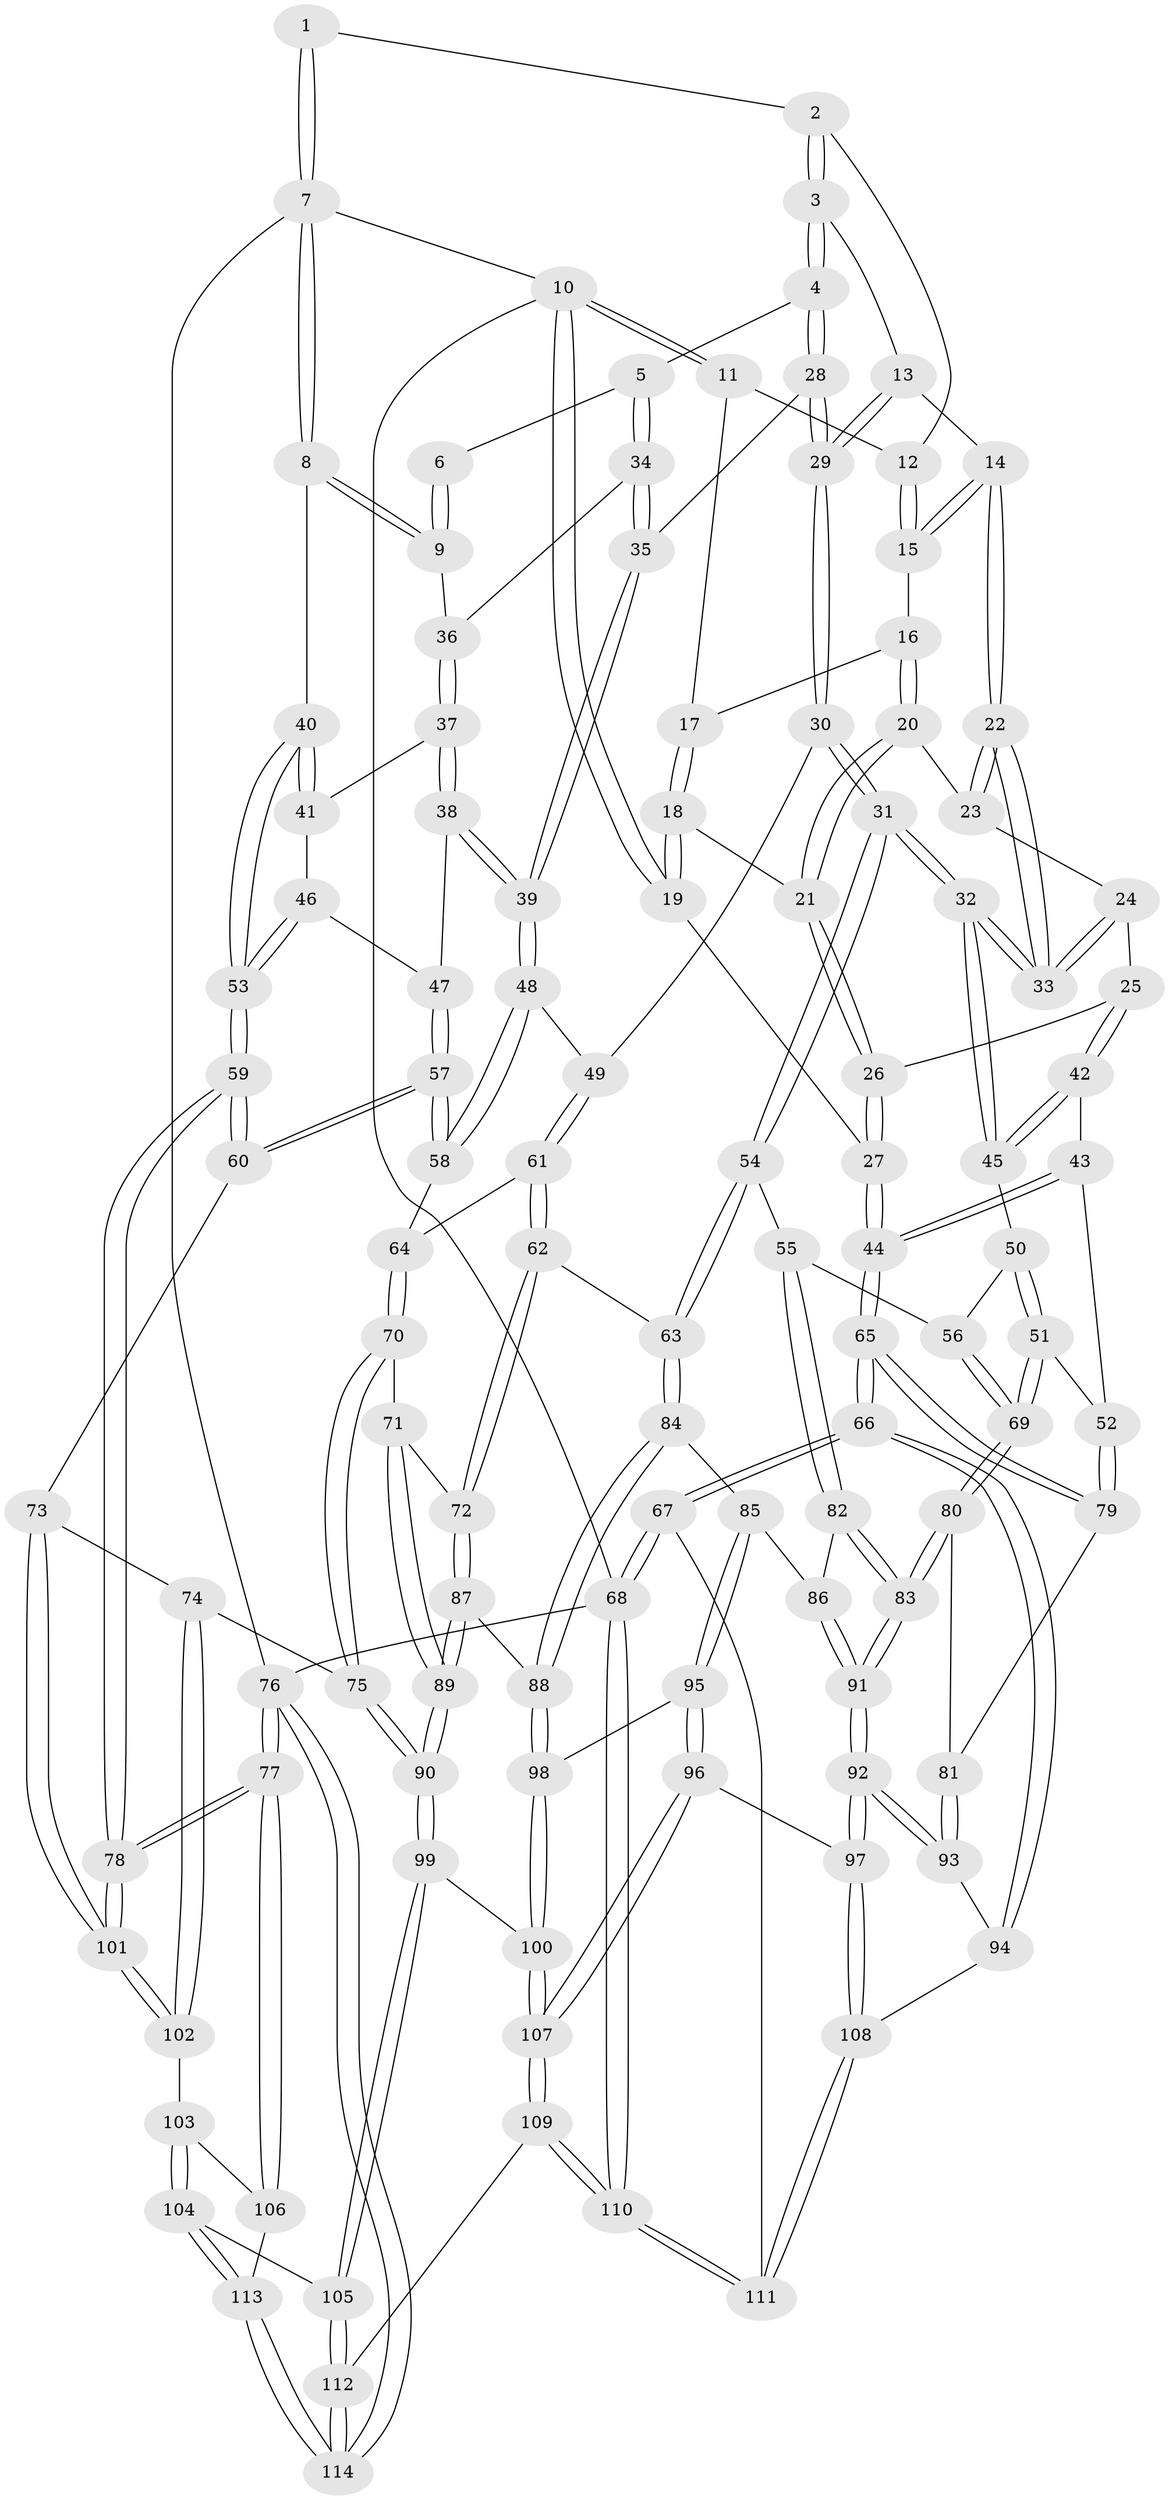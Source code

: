 // Generated by graph-tools (version 1.1) at 2025/51/03/09/25 03:51:08]
// undirected, 114 vertices, 282 edges
graph export_dot {
graph [start="1"]
  node [color=gray90,style=filled];
  1 [pos="+0.8790212192203837+0"];
  2 [pos="+0.46844474695822536+0"];
  3 [pos="+0.5028739334394746+0.08728857565863521"];
  4 [pos="+0.5797163824028647+0.14013933139958462"];
  5 [pos="+0.7338819223859651+0.1390866956949367"];
  6 [pos="+0.8754030047616389+0"];
  7 [pos="+1+0"];
  8 [pos="+1+0.12352455579300145"];
  9 [pos="+0.8881195864497917+0.2047500985209162"];
  10 [pos="+0+0"];
  11 [pos="+0.0284254419698641+0"];
  12 [pos="+0.18637879608604135+0"];
  13 [pos="+0.4181586474509189+0.14396259920052865"];
  14 [pos="+0.38904064851159403+0.1564453392069909"];
  15 [pos="+0.22882340193626535+0.03104966334236142"];
  16 [pos="+0.21808569004027092+0.057037491744370984"];
  17 [pos="+0.10574732850918594+0.10182729574498368"];
  18 [pos="+0.09615205690043131+0.13336112264186523"];
  19 [pos="+0+0.006073268985219086"];
  20 [pos="+0.19814502269160464+0.14550925303752735"];
  21 [pos="+0.13242683035342687+0.18275191176916944"];
  22 [pos="+0.3529076943082096+0.20041617454934352"];
  23 [pos="+0.2562213241766139+0.19111267515493705"];
  24 [pos="+0.21361887350372502+0.2593057882400533"];
  25 [pos="+0.11047752315608066+0.28205823119010354"];
  26 [pos="+0.10332042367816764+0.2694375673669945"];
  27 [pos="+0+0.13028744100822118"];
  28 [pos="+0.5608117453718902+0.3224195467728443"];
  29 [pos="+0.4985068709237045+0.3901338665295835"];
  30 [pos="+0.4977035835892908+0.3913884503492937"];
  31 [pos="+0.37864250676667494+0.43010210166661134"];
  32 [pos="+0.3426509868727635+0.3801374344310656"];
  33 [pos="+0.3365301620543393+0.3395295397181951"];
  34 [pos="+0.7371756764442556+0.142612096864945"];
  35 [pos="+0.6867431227488675+0.3432043853145354"];
  36 [pos="+0.8632052647220685+0.21184401173612982"];
  37 [pos="+0.8510568126587187+0.29298494008612985"];
  38 [pos="+0.7986583841365983+0.3566196866830779"];
  39 [pos="+0.7398272122282119+0.4039904242069721"];
  40 [pos="+1+0.4038635701022612"];
  41 [pos="+0.8729201191461505+0.31972984654469727"];
  42 [pos="+0.11477864117148488+0.31904782604497584"];
  43 [pos="+0.06555703123659722+0.36950455186365966"];
  44 [pos="+0+0.395376538321354"];
  45 [pos="+0.16270428467617698+0.36266482787087695"];
  46 [pos="+0.9173765660942561+0.396605336051454"];
  47 [pos="+0.888692563396572+0.43579263559446046"];
  48 [pos="+0.7378070658206474+0.4248663713596598"];
  49 [pos="+0.5333431972637823+0.4236302548044326"];
  50 [pos="+0.1601650905554159+0.41108762370798596"];
  51 [pos="+0.07595863548342052+0.5372289879988251"];
  52 [pos="+0.05282763206453618+0.5302819717021443"];
  53 [pos="+1+0.41576894846904144"];
  54 [pos="+0.35806144783542815+0.49827864377398673"];
  55 [pos="+0.3247003979909779+0.5190119083263731"];
  56 [pos="+0.23708686798540543+0.5190387891520408"];
  57 [pos="+0.854251225394718+0.551198965441549"];
  58 [pos="+0.7423345444809267+0.45482527346159307"];
  59 [pos="+1+0.5979015966784949"];
  60 [pos="+0.8591572147672476+0.5601368707020941"];
  61 [pos="+0.6016288170081626+0.5281011341146079"];
  62 [pos="+0.4680935291636557+0.6002270563412984"];
  63 [pos="+0.42244382417981635+0.5782650042156143"];
  64 [pos="+0.6309996160200285+0.5430581702112948"];
  65 [pos="+0+0.5485654067760531"];
  66 [pos="+0+0.8125532879215054"];
  67 [pos="+0+1"];
  68 [pos="+0+1"];
  69 [pos="+0.10985813695911968+0.5599495136381629"];
  70 [pos="+0.6483464794409058+0.6192491089033892"];
  71 [pos="+0.6274198971463644+0.6352184927679657"];
  72 [pos="+0.4772850979106672+0.6126518743265214"];
  73 [pos="+0.7921137261584429+0.6543467332665064"];
  74 [pos="+0.7754049369256344+0.6744474630184295"];
  75 [pos="+0.716986633886917+0.6549438481111463"];
  76 [pos="+1+1"];
  77 [pos="+1+1"];
  78 [pos="+1+0.7978882801348898"];
  79 [pos="+0+0.5531581833854758"];
  80 [pos="+0.12907670464320967+0.6371495681934728"];
  81 [pos="+0.04355586446137007+0.6898830077739327"];
  82 [pos="+0.2907671175054058+0.6059890254140373"];
  83 [pos="+0.1575438684496173+0.671916526495533"];
  84 [pos="+0.3946221925399413+0.6779058986023739"];
  85 [pos="+0.3314289891141636+0.7058043555873469"];
  86 [pos="+0.29869440341856707+0.686919145304816"];
  87 [pos="+0.5023060756989574+0.6873035120123874"];
  88 [pos="+0.42016199972109414+0.7217755179710104"];
  89 [pos="+0.5544638810229221+0.743170572281108"];
  90 [pos="+0.5629023530116765+0.8197739352931922"];
  91 [pos="+0.18352177144190607+0.7788639527874637"];
  92 [pos="+0.17876490090635633+0.8082515080190312"];
  93 [pos="+0.03701208537691698+0.7354509513920047"];
  94 [pos="+0+0.7911229495654699"];
  95 [pos="+0.36492524785372166+0.8149864406423959"];
  96 [pos="+0.3182325684309786+0.8554911166319403"];
  97 [pos="+0.17952284577439828+0.8130180345736998"];
  98 [pos="+0.41018770509325836+0.8022312303540711"];
  99 [pos="+0.5629112785145223+0.8280912078048519"];
  100 [pos="+0.5484884675326265+0.83431172801014"];
  101 [pos="+1+0.7887681895668479"];
  102 [pos="+0.7861231071110972+0.7722421502634141"];
  103 [pos="+0.7818188079951989+0.7805278154482092"];
  104 [pos="+0.6855065782221924+0.8523671808278848"];
  105 [pos="+0.5935055909742604+0.8413580133407345"];
  106 [pos="+0.8588764510586624+0.9049241180245234"];
  107 [pos="+0.3878327304685757+1"];
  108 [pos="+0.1415483289028959+0.8636001135046423"];
  109 [pos="+0.3796525114607368+1"];
  110 [pos="+0.1739411303629289+1"];
  111 [pos="+0.13332516100002526+0.8904157995070979"];
  112 [pos="+0.6137620971983858+1"];
  113 [pos="+0.7333696514703414+0.9827576266158249"];
  114 [pos="+0.7379931432670913+1"];
  1 -- 2;
  1 -- 7;
  1 -- 7;
  2 -- 3;
  2 -- 3;
  2 -- 12;
  3 -- 4;
  3 -- 4;
  3 -- 13;
  4 -- 5;
  4 -- 28;
  4 -- 28;
  5 -- 6;
  5 -- 34;
  5 -- 34;
  6 -- 9;
  6 -- 9;
  7 -- 8;
  7 -- 8;
  7 -- 10;
  7 -- 76;
  8 -- 9;
  8 -- 9;
  8 -- 40;
  9 -- 36;
  10 -- 11;
  10 -- 11;
  10 -- 19;
  10 -- 19;
  10 -- 68;
  11 -- 12;
  11 -- 17;
  12 -- 15;
  12 -- 15;
  13 -- 14;
  13 -- 29;
  13 -- 29;
  14 -- 15;
  14 -- 15;
  14 -- 22;
  14 -- 22;
  15 -- 16;
  16 -- 17;
  16 -- 20;
  16 -- 20;
  17 -- 18;
  17 -- 18;
  18 -- 19;
  18 -- 19;
  18 -- 21;
  19 -- 27;
  20 -- 21;
  20 -- 21;
  20 -- 23;
  21 -- 26;
  21 -- 26;
  22 -- 23;
  22 -- 23;
  22 -- 33;
  22 -- 33;
  23 -- 24;
  24 -- 25;
  24 -- 33;
  24 -- 33;
  25 -- 26;
  25 -- 42;
  25 -- 42;
  26 -- 27;
  26 -- 27;
  27 -- 44;
  27 -- 44;
  28 -- 29;
  28 -- 29;
  28 -- 35;
  29 -- 30;
  29 -- 30;
  30 -- 31;
  30 -- 31;
  30 -- 49;
  31 -- 32;
  31 -- 32;
  31 -- 54;
  31 -- 54;
  32 -- 33;
  32 -- 33;
  32 -- 45;
  32 -- 45;
  34 -- 35;
  34 -- 35;
  34 -- 36;
  35 -- 39;
  35 -- 39;
  36 -- 37;
  36 -- 37;
  37 -- 38;
  37 -- 38;
  37 -- 41;
  38 -- 39;
  38 -- 39;
  38 -- 47;
  39 -- 48;
  39 -- 48;
  40 -- 41;
  40 -- 41;
  40 -- 53;
  40 -- 53;
  41 -- 46;
  42 -- 43;
  42 -- 45;
  42 -- 45;
  43 -- 44;
  43 -- 44;
  43 -- 52;
  44 -- 65;
  44 -- 65;
  45 -- 50;
  46 -- 47;
  46 -- 53;
  46 -- 53;
  47 -- 57;
  47 -- 57;
  48 -- 49;
  48 -- 58;
  48 -- 58;
  49 -- 61;
  49 -- 61;
  50 -- 51;
  50 -- 51;
  50 -- 56;
  51 -- 52;
  51 -- 69;
  51 -- 69;
  52 -- 79;
  52 -- 79;
  53 -- 59;
  53 -- 59;
  54 -- 55;
  54 -- 63;
  54 -- 63;
  55 -- 56;
  55 -- 82;
  55 -- 82;
  56 -- 69;
  56 -- 69;
  57 -- 58;
  57 -- 58;
  57 -- 60;
  57 -- 60;
  58 -- 64;
  59 -- 60;
  59 -- 60;
  59 -- 78;
  59 -- 78;
  60 -- 73;
  61 -- 62;
  61 -- 62;
  61 -- 64;
  62 -- 63;
  62 -- 72;
  62 -- 72;
  63 -- 84;
  63 -- 84;
  64 -- 70;
  64 -- 70;
  65 -- 66;
  65 -- 66;
  65 -- 79;
  65 -- 79;
  66 -- 67;
  66 -- 67;
  66 -- 94;
  66 -- 94;
  67 -- 68;
  67 -- 68;
  67 -- 111;
  68 -- 76;
  68 -- 110;
  68 -- 110;
  69 -- 80;
  69 -- 80;
  70 -- 71;
  70 -- 75;
  70 -- 75;
  71 -- 72;
  71 -- 89;
  71 -- 89;
  72 -- 87;
  72 -- 87;
  73 -- 74;
  73 -- 101;
  73 -- 101;
  74 -- 75;
  74 -- 102;
  74 -- 102;
  75 -- 90;
  75 -- 90;
  76 -- 77;
  76 -- 77;
  76 -- 114;
  76 -- 114;
  77 -- 78;
  77 -- 78;
  77 -- 106;
  77 -- 106;
  78 -- 101;
  78 -- 101;
  79 -- 81;
  80 -- 81;
  80 -- 83;
  80 -- 83;
  81 -- 93;
  81 -- 93;
  82 -- 83;
  82 -- 83;
  82 -- 86;
  83 -- 91;
  83 -- 91;
  84 -- 85;
  84 -- 88;
  84 -- 88;
  85 -- 86;
  85 -- 95;
  85 -- 95;
  86 -- 91;
  86 -- 91;
  87 -- 88;
  87 -- 89;
  87 -- 89;
  88 -- 98;
  88 -- 98;
  89 -- 90;
  89 -- 90;
  90 -- 99;
  90 -- 99;
  91 -- 92;
  91 -- 92;
  92 -- 93;
  92 -- 93;
  92 -- 97;
  92 -- 97;
  93 -- 94;
  94 -- 108;
  95 -- 96;
  95 -- 96;
  95 -- 98;
  96 -- 97;
  96 -- 107;
  96 -- 107;
  97 -- 108;
  97 -- 108;
  98 -- 100;
  98 -- 100;
  99 -- 100;
  99 -- 105;
  99 -- 105;
  100 -- 107;
  100 -- 107;
  101 -- 102;
  101 -- 102;
  102 -- 103;
  103 -- 104;
  103 -- 104;
  103 -- 106;
  104 -- 105;
  104 -- 113;
  104 -- 113;
  105 -- 112;
  105 -- 112;
  106 -- 113;
  107 -- 109;
  107 -- 109;
  108 -- 111;
  108 -- 111;
  109 -- 110;
  109 -- 110;
  109 -- 112;
  110 -- 111;
  110 -- 111;
  112 -- 114;
  112 -- 114;
  113 -- 114;
  113 -- 114;
}

